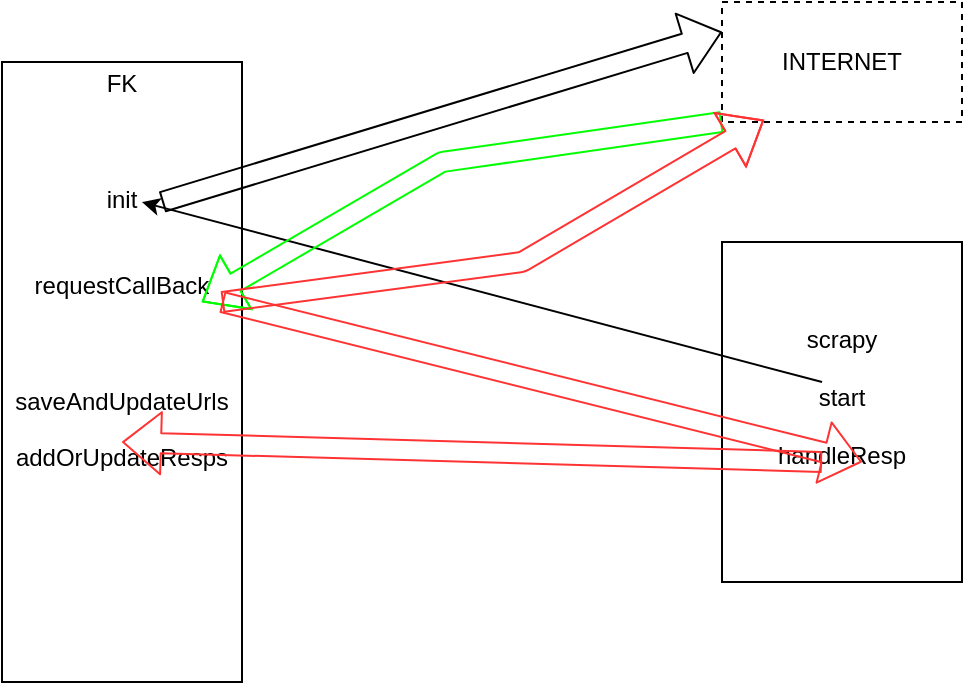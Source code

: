 <mxfile version="12.5.4" type="github">
  <diagram id="aC-1Qvo88LmnOVfDKBMv" name="Page-1">
    <mxGraphModel dx="1042" dy="583" grid="1" gridSize="10" guides="1" tooltips="1" connect="1" arrows="1" fold="1" page="1" pageScale="1" pageWidth="827" pageHeight="1169" math="0" shadow="0">
      <root>
        <mxCell id="0"/>
        <mxCell id="1" parent="0"/>
        <mxCell id="5tNz-LBwZdXyflnjbtBt-4" value="scrapy&lt;br&gt;&lt;br&gt;start&lt;br&gt;&lt;br&gt;handleResp&lt;br&gt;&lt;br&gt;" style="rounded=0;whiteSpace=wrap;html=1;" parent="1" vertex="1">
          <mxGeometry x="470" y="200" width="120" height="170" as="geometry"/>
        </mxCell>
        <mxCell id="5tNz-LBwZdXyflnjbtBt-2" value="FK&lt;br&gt;&lt;br&gt;&lt;br&gt;&lt;br&gt;init&lt;br&gt;&lt;br&gt;&lt;br&gt;requestCallBack&lt;br&gt;&lt;br&gt;&lt;br&gt;&lt;br&gt;saveAndUpdateUrls&lt;br&gt;&lt;br&gt;addOrUpdateResps&lt;br&gt;&lt;br&gt;&lt;br&gt;&lt;br&gt;&lt;br&gt;&lt;br&gt;&lt;br&gt;&lt;br&gt;" style="rounded=0;whiteSpace=wrap;html=1;" parent="1" vertex="1">
          <mxGeometry x="110" y="110" width="120" height="310" as="geometry"/>
        </mxCell>
        <mxCell id="5tNz-LBwZdXyflnjbtBt-3" value="INTERNET" style="rounded=0;whiteSpace=wrap;html=1;dashed=1;" parent="1" vertex="1">
          <mxGeometry x="470" y="80" width="120" height="60" as="geometry"/>
        </mxCell>
        <mxCell id="CGZOYWS45iBRAUCr_42m-1" value="" style="endArrow=classic;html=1;entryX=0.583;entryY=0.226;entryDx=0;entryDy=0;entryPerimeter=0;exitX=0.417;exitY=0.412;exitDx=0;exitDy=0;exitPerimeter=0;" edge="1" parent="1" source="5tNz-LBwZdXyflnjbtBt-4" target="5tNz-LBwZdXyflnjbtBt-2">
          <mxGeometry width="50" height="50" relative="1" as="geometry">
            <mxPoint x="440" y="267" as="sourcePoint"/>
            <mxPoint x="160" y="440" as="targetPoint"/>
            <Array as="points"/>
          </mxGeometry>
        </mxCell>
        <mxCell id="CGZOYWS45iBRAUCr_42m-3" value="" style="endArrow=classic;html=1;entryX=0;entryY=0.25;entryDx=0;entryDy=0;shape=flexArrow;" edge="1" parent="1" target="5tNz-LBwZdXyflnjbtBt-3">
          <mxGeometry width="50" height="50" relative="1" as="geometry">
            <mxPoint x="190" y="180" as="sourcePoint"/>
            <mxPoint x="160" y="440" as="targetPoint"/>
          </mxGeometry>
        </mxCell>
        <mxCell id="CGZOYWS45iBRAUCr_42m-4" value="" style="shape=flexArrow;endArrow=classic;html=1;entryX=0.833;entryY=0.387;entryDx=0;entryDy=0;entryPerimeter=0;exitX=0;exitY=1;exitDx=0;exitDy=0;strokeColor=#00FF00;" edge="1" parent="1" source="5tNz-LBwZdXyflnjbtBt-3" target="5tNz-LBwZdXyflnjbtBt-2">
          <mxGeometry width="50" height="50" relative="1" as="geometry">
            <mxPoint x="110" y="490" as="sourcePoint"/>
            <mxPoint x="160" y="440" as="targetPoint"/>
            <Array as="points">
              <mxPoint x="330" y="160"/>
            </Array>
          </mxGeometry>
        </mxCell>
        <mxCell id="CGZOYWS45iBRAUCr_42m-5" value="" style="shape=flexArrow;endArrow=classic;html=1;entryX=0.583;entryY=0.647;entryDx=0;entryDy=0;entryPerimeter=0;strokeColor=#FF3333;" edge="1" parent="1" target="5tNz-LBwZdXyflnjbtBt-4">
          <mxGeometry width="50" height="50" relative="1" as="geometry">
            <mxPoint x="220" y="230" as="sourcePoint"/>
            <mxPoint x="160" y="440" as="targetPoint"/>
          </mxGeometry>
        </mxCell>
        <mxCell id="CGZOYWS45iBRAUCr_42m-6" value="" style="shape=flexArrow;endArrow=classic;html=1;entryX=0.175;entryY=0.983;entryDx=0;entryDy=0;entryPerimeter=0;strokeColor=#FF3333;" edge="1" parent="1" target="5tNz-LBwZdXyflnjbtBt-3">
          <mxGeometry width="50" height="50" relative="1" as="geometry">
            <mxPoint x="220" y="230" as="sourcePoint"/>
            <mxPoint x="160" y="440" as="targetPoint"/>
            <Array as="points">
              <mxPoint x="370" y="210"/>
            </Array>
          </mxGeometry>
        </mxCell>
        <mxCell id="CGZOYWS45iBRAUCr_42m-7" value="" style="shape=flexArrow;endArrow=classic;html=1;entryX=0.5;entryY=0.613;entryDx=0;entryDy=0;entryPerimeter=0;strokeColor=#FF3333;" edge="1" parent="1" target="5tNz-LBwZdXyflnjbtBt-2">
          <mxGeometry width="50" height="50" relative="1" as="geometry">
            <mxPoint x="520" y="310" as="sourcePoint"/>
            <mxPoint x="160" y="440" as="targetPoint"/>
          </mxGeometry>
        </mxCell>
      </root>
    </mxGraphModel>
  </diagram>
</mxfile>
